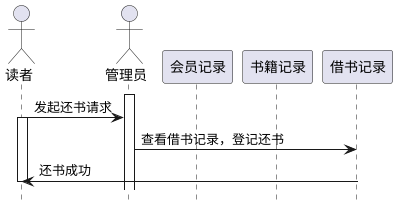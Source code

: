 @startuml
hide footbox

actor 读者
actor 管理员

participant 会员记录
participant 书籍记录
participant 借书记录

activate 管理员

读者->管理员:发起还书请求
activate 读者

管理员->借书记录:查看借书记录，登记还书
借书记录->读者:还书成功
deactivate 读者
@enduml